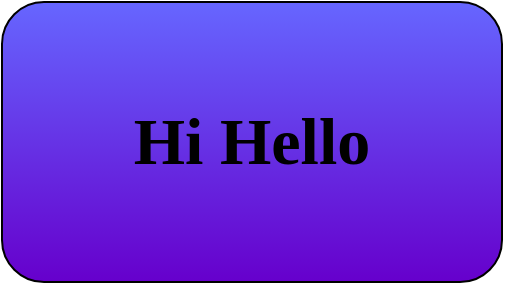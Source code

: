 <mxfile>
    <diagram id="2D535bHR_xwxLC6rY-_-" name="Page-1">
        <mxGraphModel dx="501" dy="413" grid="1" gridSize="10" guides="1" tooltips="1" connect="1" arrows="1" fold="1" page="1" pageScale="1" pageWidth="850" pageHeight="1100" math="0" shadow="0">
            <root>
                <mxCell id="0"/>
                <mxCell id="1" parent="0"/>
                <mxCell id="3" value="" style="rounded=1;whiteSpace=wrap;html=1;shadow=0;glass=0;fillStyle=solid;strokeColor=default;fillColor=#6666FF;gradientColor=#6600CC;gradientDirection=south;" vertex="1" parent="1">
                    <mxGeometry x="130" y="100" width="250" height="140" as="geometry"/>
                </mxCell>
                <mxCell id="4" value="Hi Hello" style="text;strokeColor=none;align=center;fillColor=none;html=1;verticalAlign=middle;whiteSpace=wrap;rounded=0;shadow=0;glass=0;sketch=0;fillStyle=solid;fontSize=33;horizontal=1;fontStyle=1;fontFamily=Verdana;" vertex="1" parent="1">
                    <mxGeometry x="150" y="150" width="210" height="40" as="geometry"/>
                </mxCell>
            </root>
        </mxGraphModel>
    </diagram>
</mxfile>